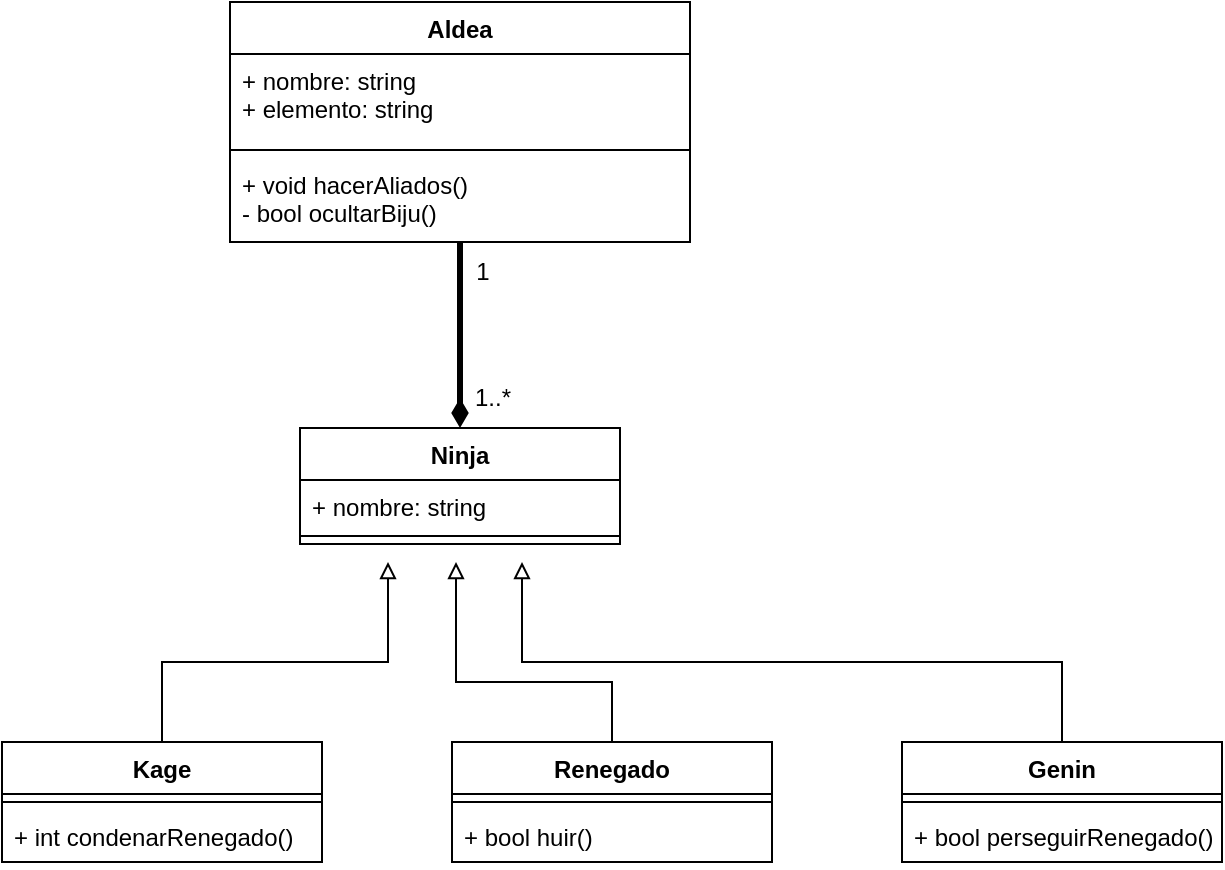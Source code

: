<mxfile>
    <diagram name="Página-1" id="HWx0XtNJmtTPeDNLsKCa">
        <mxGraphModel dx="750" dy="563" grid="1" gridSize="10" guides="1" tooltips="1" connect="1" arrows="1" fold="1" page="1" pageScale="1" pageWidth="827" pageHeight="1169" math="0" shadow="0">
            <root>
                <mxCell id="0"/>
                <mxCell id="1" parent="0"/>
                <mxCell id="ggdyMHVkOK_L9-JbVkDp-1" value="Ninja" style="swimlane;fontStyle=1;align=center;verticalAlign=top;childLayout=stackLayout;horizontal=1;startSize=26;horizontalStack=0;resizeParent=1;resizeParentMax=0;resizeLast=0;collapsible=1;marginBottom=0;whiteSpace=wrap;html=1;" parent="1" vertex="1">
                    <mxGeometry x="179" y="503" width="160" height="58" as="geometry"/>
                </mxCell>
                <mxCell id="ggdyMHVkOK_L9-JbVkDp-31" value="+ nombre: string" style="text;strokeColor=none;fillColor=none;align=left;verticalAlign=top;spacingLeft=4;spacingRight=4;overflow=hidden;rotatable=0;points=[[0,0.5],[1,0.5]];portConstraint=eastwest;whiteSpace=wrap;html=1;" parent="ggdyMHVkOK_L9-JbVkDp-1" vertex="1">
                    <mxGeometry y="26" width="160" height="24" as="geometry"/>
                </mxCell>
                <mxCell id="ggdyMHVkOK_L9-JbVkDp-3" value="" style="line;strokeWidth=1;fillColor=none;align=left;verticalAlign=middle;spacingTop=-1;spacingLeft=3;spacingRight=3;rotatable=0;labelPosition=right;points=[];portConstraint=eastwest;strokeColor=inherit;" parent="ggdyMHVkOK_L9-JbVkDp-1" vertex="1">
                    <mxGeometry y="50" width="160" height="8" as="geometry"/>
                </mxCell>
                <mxCell id="ggdyMHVkOK_L9-JbVkDp-5" value="Aldea" style="swimlane;fontStyle=1;align=center;verticalAlign=top;childLayout=stackLayout;horizontal=1;startSize=26;horizontalStack=0;resizeParent=1;resizeParentMax=0;resizeLast=0;collapsible=1;marginBottom=0;whiteSpace=wrap;html=1;" parent="1" vertex="1">
                    <mxGeometry x="144" y="290" width="230" height="120" as="geometry"/>
                </mxCell>
                <mxCell id="ggdyMHVkOK_L9-JbVkDp-6" value="+ nombre: string&lt;div&gt;+ elemento: string&lt;/div&gt;" style="text;strokeColor=none;fillColor=none;align=left;verticalAlign=top;spacingLeft=4;spacingRight=4;overflow=hidden;rotatable=0;points=[[0,0.5],[1,0.5]];portConstraint=eastwest;whiteSpace=wrap;html=1;" parent="ggdyMHVkOK_L9-JbVkDp-5" vertex="1">
                    <mxGeometry y="26" width="230" height="44" as="geometry"/>
                </mxCell>
                <mxCell id="ggdyMHVkOK_L9-JbVkDp-7" value="" style="line;strokeWidth=1;fillColor=none;align=left;verticalAlign=middle;spacingTop=-1;spacingLeft=3;spacingRight=3;rotatable=0;labelPosition=right;points=[];portConstraint=eastwest;strokeColor=inherit;" parent="ggdyMHVkOK_L9-JbVkDp-5" vertex="1">
                    <mxGeometry y="70" width="230" height="8" as="geometry"/>
                </mxCell>
                <mxCell id="ggdyMHVkOK_L9-JbVkDp-8" value="+ void hacerAliados()&lt;div&gt;- bool ocultarBiju()&lt;/div&gt;" style="text;strokeColor=none;fillColor=none;align=left;verticalAlign=top;spacingLeft=4;spacingRight=4;overflow=hidden;rotatable=0;points=[[0,0.5],[1,0.5]];portConstraint=eastwest;whiteSpace=wrap;html=1;" parent="ggdyMHVkOK_L9-JbVkDp-5" vertex="1">
                    <mxGeometry y="78" width="230" height="42" as="geometry"/>
                </mxCell>
                <mxCell id="ggdyMHVkOK_L9-JbVkDp-15" value="Kage" style="swimlane;fontStyle=1;align=center;verticalAlign=top;childLayout=stackLayout;horizontal=1;startSize=26;horizontalStack=0;resizeParent=1;resizeParentMax=0;resizeLast=0;collapsible=1;marginBottom=0;whiteSpace=wrap;html=1;" parent="1" vertex="1">
                    <mxGeometry x="30" y="660" width="160" height="60" as="geometry"/>
                </mxCell>
                <mxCell id="ggdyMHVkOK_L9-JbVkDp-17" value="" style="line;strokeWidth=1;fillColor=none;align=left;verticalAlign=middle;spacingTop=-1;spacingLeft=3;spacingRight=3;rotatable=0;labelPosition=right;points=[];portConstraint=eastwest;strokeColor=inherit;" parent="ggdyMHVkOK_L9-JbVkDp-15" vertex="1">
                    <mxGeometry y="26" width="160" height="8" as="geometry"/>
                </mxCell>
                <mxCell id="ggdyMHVkOK_L9-JbVkDp-18" value="+ int condenarRenegado()" style="text;strokeColor=none;fillColor=none;align=left;verticalAlign=top;spacingLeft=4;spacingRight=4;overflow=hidden;rotatable=0;points=[[0,0.5],[1,0.5]];portConstraint=eastwest;whiteSpace=wrap;html=1;" parent="ggdyMHVkOK_L9-JbVkDp-15" vertex="1">
                    <mxGeometry y="34" width="160" height="26" as="geometry"/>
                </mxCell>
                <mxCell id="ggdyMHVkOK_L9-JbVkDp-35" value="" style="endArrow=none;endFill=0;endSize=24;html=1;rounded=0;exitX=0.5;exitY=0;exitDx=0;exitDy=0;startArrow=diamondThin;startFill=1;strokeWidth=3;" parent="1" source="ggdyMHVkOK_L9-JbVkDp-1" target="ggdyMHVkOK_L9-JbVkDp-8" edge="1">
                    <mxGeometry width="160" relative="1" as="geometry">
                        <mxPoint x="-106" y="350" as="sourcePoint"/>
                        <mxPoint x="164" y="420" as="targetPoint"/>
                    </mxGeometry>
                </mxCell>
                <mxCell id="ggdyMHVkOK_L9-JbVkDp-42" value="1" style="text;html=1;align=center;verticalAlign=middle;resizable=0;points=[];autosize=1;strokeColor=none;fillColor=none;" parent="1" vertex="1">
                    <mxGeometry x="255" y="410" width="30" height="30" as="geometry"/>
                </mxCell>
                <mxCell id="__dwLYIvnf6eGbxKCUla-10" style="edgeStyle=orthogonalEdgeStyle;rounded=0;orthogonalLoop=1;jettySize=auto;html=1;endArrow=block;endFill=0;" parent="1" source="__dwLYIvnf6eGbxKCUla-1" edge="1">
                    <mxGeometry relative="1" as="geometry">
                        <mxPoint x="257" y="570" as="targetPoint"/>
                        <Array as="points">
                            <mxPoint x="335" y="630"/>
                            <mxPoint x="257" y="630"/>
                        </Array>
                    </mxGeometry>
                </mxCell>
                <mxCell id="__dwLYIvnf6eGbxKCUla-1" value="Renegado" style="swimlane;fontStyle=1;align=center;verticalAlign=top;childLayout=stackLayout;horizontal=1;startSize=26;horizontalStack=0;resizeParent=1;resizeParentMax=0;resizeLast=0;collapsible=1;marginBottom=0;whiteSpace=wrap;html=1;" parent="1" vertex="1">
                    <mxGeometry x="255" y="660" width="160" height="60" as="geometry"/>
                </mxCell>
                <mxCell id="__dwLYIvnf6eGbxKCUla-3" value="" style="line;strokeWidth=1;fillColor=none;align=left;verticalAlign=middle;spacingTop=-1;spacingLeft=3;spacingRight=3;rotatable=0;labelPosition=right;points=[];portConstraint=eastwest;strokeColor=inherit;" parent="__dwLYIvnf6eGbxKCUla-1" vertex="1">
                    <mxGeometry y="26" width="160" height="8" as="geometry"/>
                </mxCell>
                <mxCell id="__dwLYIvnf6eGbxKCUla-4" value="+ bool huir()" style="text;strokeColor=none;fillColor=none;align=left;verticalAlign=top;spacingLeft=4;spacingRight=4;overflow=hidden;rotatable=0;points=[[0,0.5],[1,0.5]];portConstraint=eastwest;whiteSpace=wrap;html=1;" parent="__dwLYIvnf6eGbxKCUla-1" vertex="1">
                    <mxGeometry y="34" width="160" height="26" as="geometry"/>
                </mxCell>
                <mxCell id="__dwLYIvnf6eGbxKCUla-5" value="Genin" style="swimlane;fontStyle=1;align=center;verticalAlign=top;childLayout=stackLayout;horizontal=1;startSize=26;horizontalStack=0;resizeParent=1;resizeParentMax=0;resizeLast=0;collapsible=1;marginBottom=0;whiteSpace=wrap;html=1;" parent="1" vertex="1">
                    <mxGeometry x="480" y="660" width="160" height="60" as="geometry"/>
                </mxCell>
                <mxCell id="__dwLYIvnf6eGbxKCUla-7" value="" style="line;strokeWidth=1;fillColor=none;align=left;verticalAlign=middle;spacingTop=-1;spacingLeft=3;spacingRight=3;rotatable=0;labelPosition=right;points=[];portConstraint=eastwest;strokeColor=inherit;" parent="__dwLYIvnf6eGbxKCUla-5" vertex="1">
                    <mxGeometry y="26" width="160" height="8" as="geometry"/>
                </mxCell>
                <mxCell id="__dwLYIvnf6eGbxKCUla-8" value="+ bool perseguirRenegado()" style="text;strokeColor=none;fillColor=none;align=left;verticalAlign=top;spacingLeft=4;spacingRight=4;overflow=hidden;rotatable=0;points=[[0,0.5],[1,0.5]];portConstraint=eastwest;whiteSpace=wrap;html=1;" parent="__dwLYIvnf6eGbxKCUla-5" vertex="1">
                    <mxGeometry y="34" width="160" height="26" as="geometry"/>
                </mxCell>
                <mxCell id="__dwLYIvnf6eGbxKCUla-9" value="" style="endArrow=block;html=1;rounded=0;exitX=0.5;exitY=0;exitDx=0;exitDy=0;edgeStyle=orthogonalEdgeStyle;endFill=0;" parent="1" source="ggdyMHVkOK_L9-JbVkDp-15" edge="1">
                    <mxGeometry width="50" height="50" relative="1" as="geometry">
                        <mxPoint x="390" y="600" as="sourcePoint"/>
                        <mxPoint x="223" y="570" as="targetPoint"/>
                        <Array as="points">
                            <mxPoint x="110" y="620"/>
                            <mxPoint x="223" y="620"/>
                        </Array>
                    </mxGeometry>
                </mxCell>
                <mxCell id="__dwLYIvnf6eGbxKCUla-11" style="edgeStyle=orthogonalEdgeStyle;rounded=0;orthogonalLoop=1;jettySize=auto;html=1;endArrow=block;endFill=0;" parent="1" source="__dwLYIvnf6eGbxKCUla-5" edge="1">
                    <mxGeometry relative="1" as="geometry">
                        <mxPoint x="290" y="570" as="targetPoint"/>
                        <Array as="points">
                            <mxPoint x="560" y="620"/>
                            <mxPoint x="290" y="620"/>
                        </Array>
                    </mxGeometry>
                </mxCell>
                <mxCell id="2" value="1..*" style="text;html=1;align=center;verticalAlign=middle;resizable=0;points=[];autosize=1;strokeColor=none;fillColor=none;" vertex="1" parent="1">
                    <mxGeometry x="255" y="473" width="40" height="30" as="geometry"/>
                </mxCell>
            </root>
        </mxGraphModel>
    </diagram>
</mxfile>